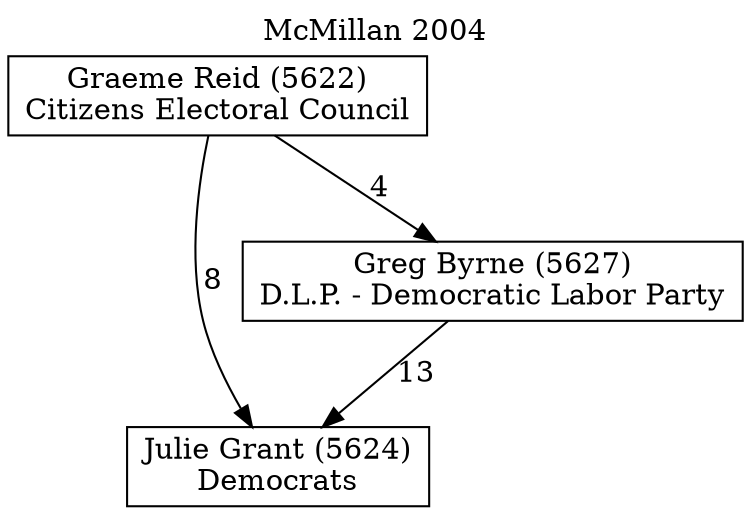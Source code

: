 // House preference flow
digraph "Julie Grant (5624)_McMillan_2004" {
	graph [label="McMillan 2004" labelloc=t mclimit=10]
	node [shape=box]
	"Julie Grant (5624)" [label="Julie Grant (5624)
Democrats"]
	"Greg Byrne (5627)" [label="Greg Byrne (5627)
D.L.P. - Democratic Labor Party"]
	"Graeme Reid (5622)" [label="Graeme Reid (5622)
Citizens Electoral Council"]
	"Greg Byrne (5627)" -> "Julie Grant (5624)" [label=13]
	"Graeme Reid (5622)" -> "Greg Byrne (5627)" [label=4]
	"Graeme Reid (5622)" -> "Julie Grant (5624)" [label=8]
}
